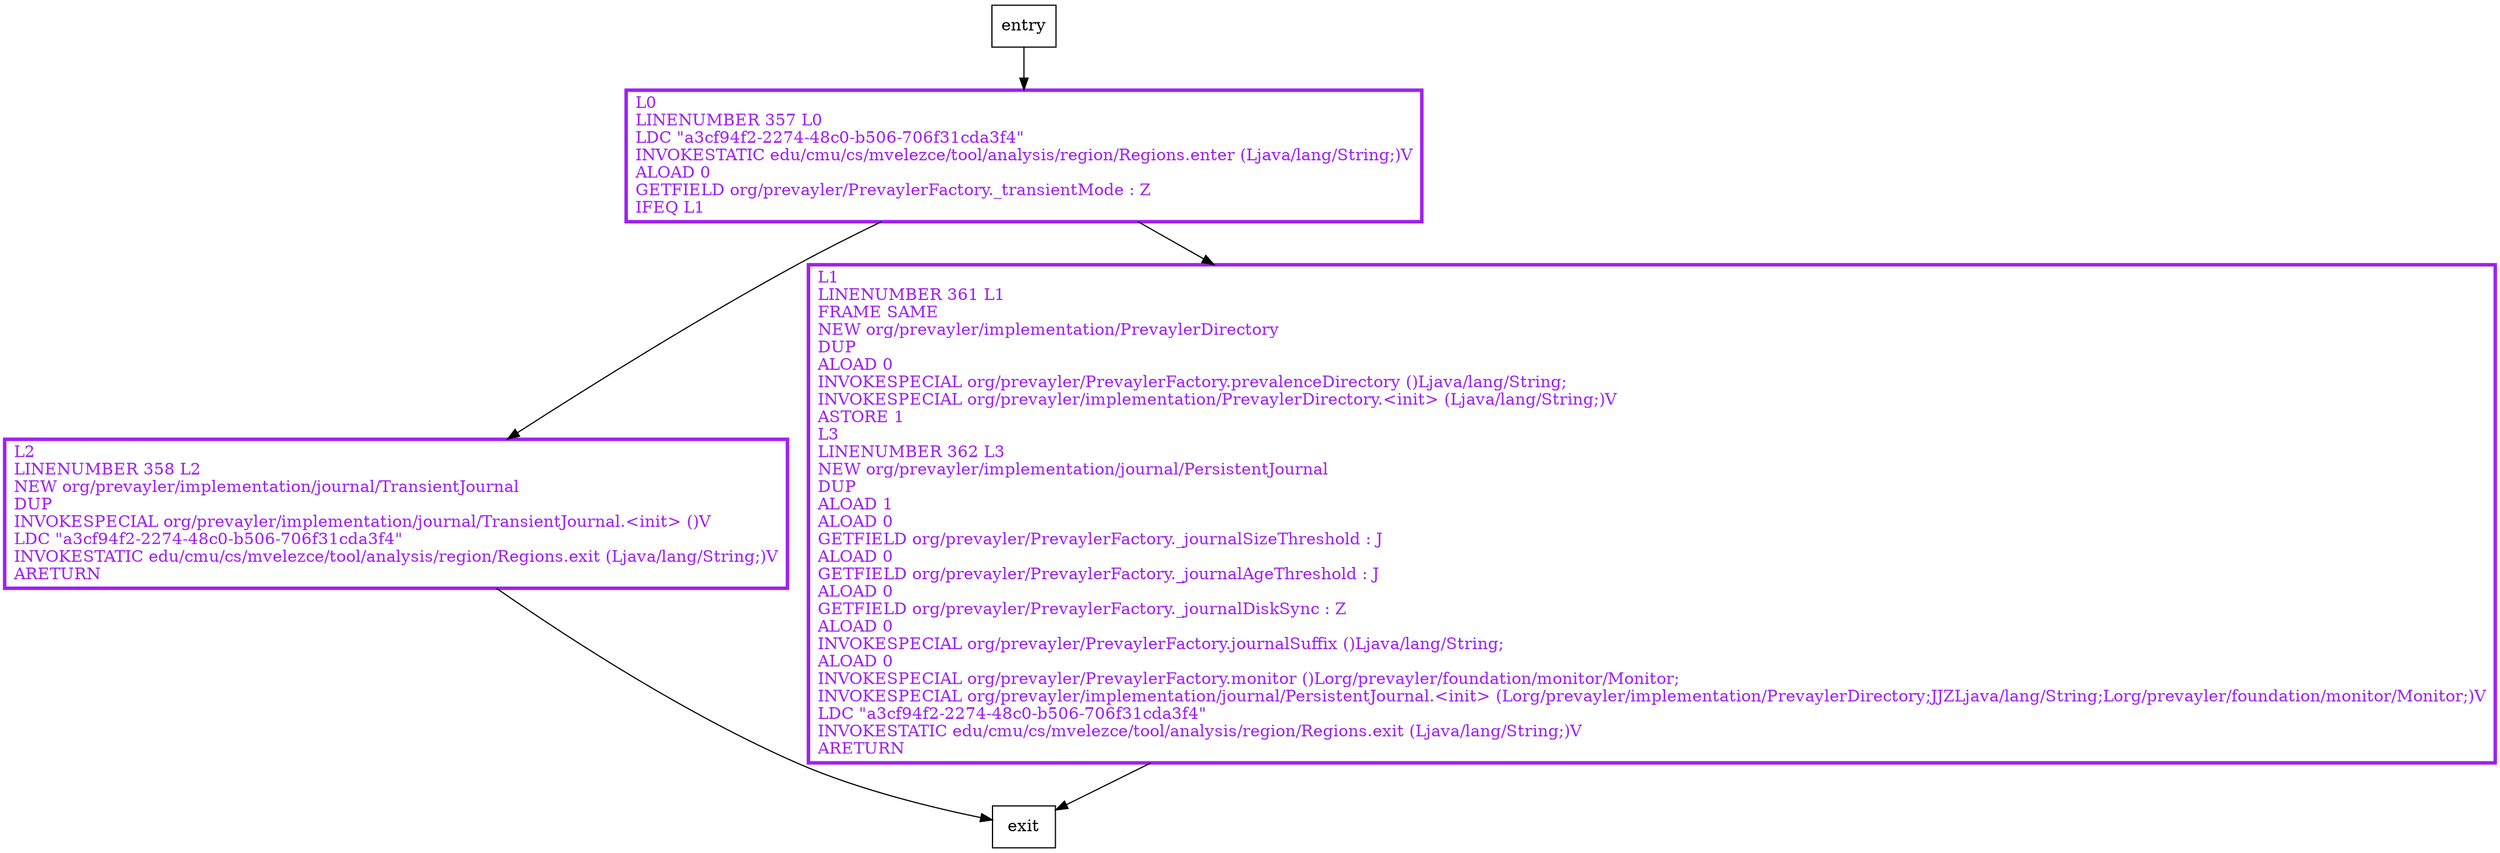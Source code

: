 digraph journal {
node [shape=record];
1857330808 [label="L0\lLINENUMBER 357 L0\lLDC \"a3cf94f2-2274-48c0-b506-706f31cda3f4\"\lINVOKESTATIC edu/cmu/cs/mvelezce/tool/analysis/region/Regions.enter (Ljava/lang/String;)V\lALOAD 0\lGETFIELD org/prevayler/PrevaylerFactory._transientMode : Z\lIFEQ L1\l"];
870372182 [label="L2\lLINENUMBER 358 L2\lNEW org/prevayler/implementation/journal/TransientJournal\lDUP\lINVOKESPECIAL org/prevayler/implementation/journal/TransientJournal.\<init\> ()V\lLDC \"a3cf94f2-2274-48c0-b506-706f31cda3f4\"\lINVOKESTATIC edu/cmu/cs/mvelezce/tool/analysis/region/Regions.exit (Ljava/lang/String;)V\lARETURN\l"];
1712142385 [label="L1\lLINENUMBER 361 L1\lFRAME SAME\lNEW org/prevayler/implementation/PrevaylerDirectory\lDUP\lALOAD 0\lINVOKESPECIAL org/prevayler/PrevaylerFactory.prevalenceDirectory ()Ljava/lang/String;\lINVOKESPECIAL org/prevayler/implementation/PrevaylerDirectory.\<init\> (Ljava/lang/String;)V\lASTORE 1\lL3\lLINENUMBER 362 L3\lNEW org/prevayler/implementation/journal/PersistentJournal\lDUP\lALOAD 1\lALOAD 0\lGETFIELD org/prevayler/PrevaylerFactory._journalSizeThreshold : J\lALOAD 0\lGETFIELD org/prevayler/PrevaylerFactory._journalAgeThreshold : J\lALOAD 0\lGETFIELD org/prevayler/PrevaylerFactory._journalDiskSync : Z\lALOAD 0\lINVOKESPECIAL org/prevayler/PrevaylerFactory.journalSuffix ()Ljava/lang/String;\lALOAD 0\lINVOKESPECIAL org/prevayler/PrevaylerFactory.monitor ()Lorg/prevayler/foundation/monitor/Monitor;\lINVOKESPECIAL org/prevayler/implementation/journal/PersistentJournal.\<init\> (Lorg/prevayler/implementation/PrevaylerDirectory;JJZLjava/lang/String;Lorg/prevayler/foundation/monitor/Monitor;)V\lLDC \"a3cf94f2-2274-48c0-b506-706f31cda3f4\"\lINVOKESTATIC edu/cmu/cs/mvelezce/tool/analysis/region/Regions.exit (Ljava/lang/String;)V\lARETURN\l"];
entry;
exit;
entry -> 1857330808;
1857330808 -> 870372182;
1857330808 -> 1712142385;
870372182 -> exit;
1712142385 -> exit;
1857330808[fontcolor="purple", penwidth=3, color="purple"];
870372182[fontcolor="purple", penwidth=3, color="purple"];
1712142385[fontcolor="purple", penwidth=3, color="purple"];
}
